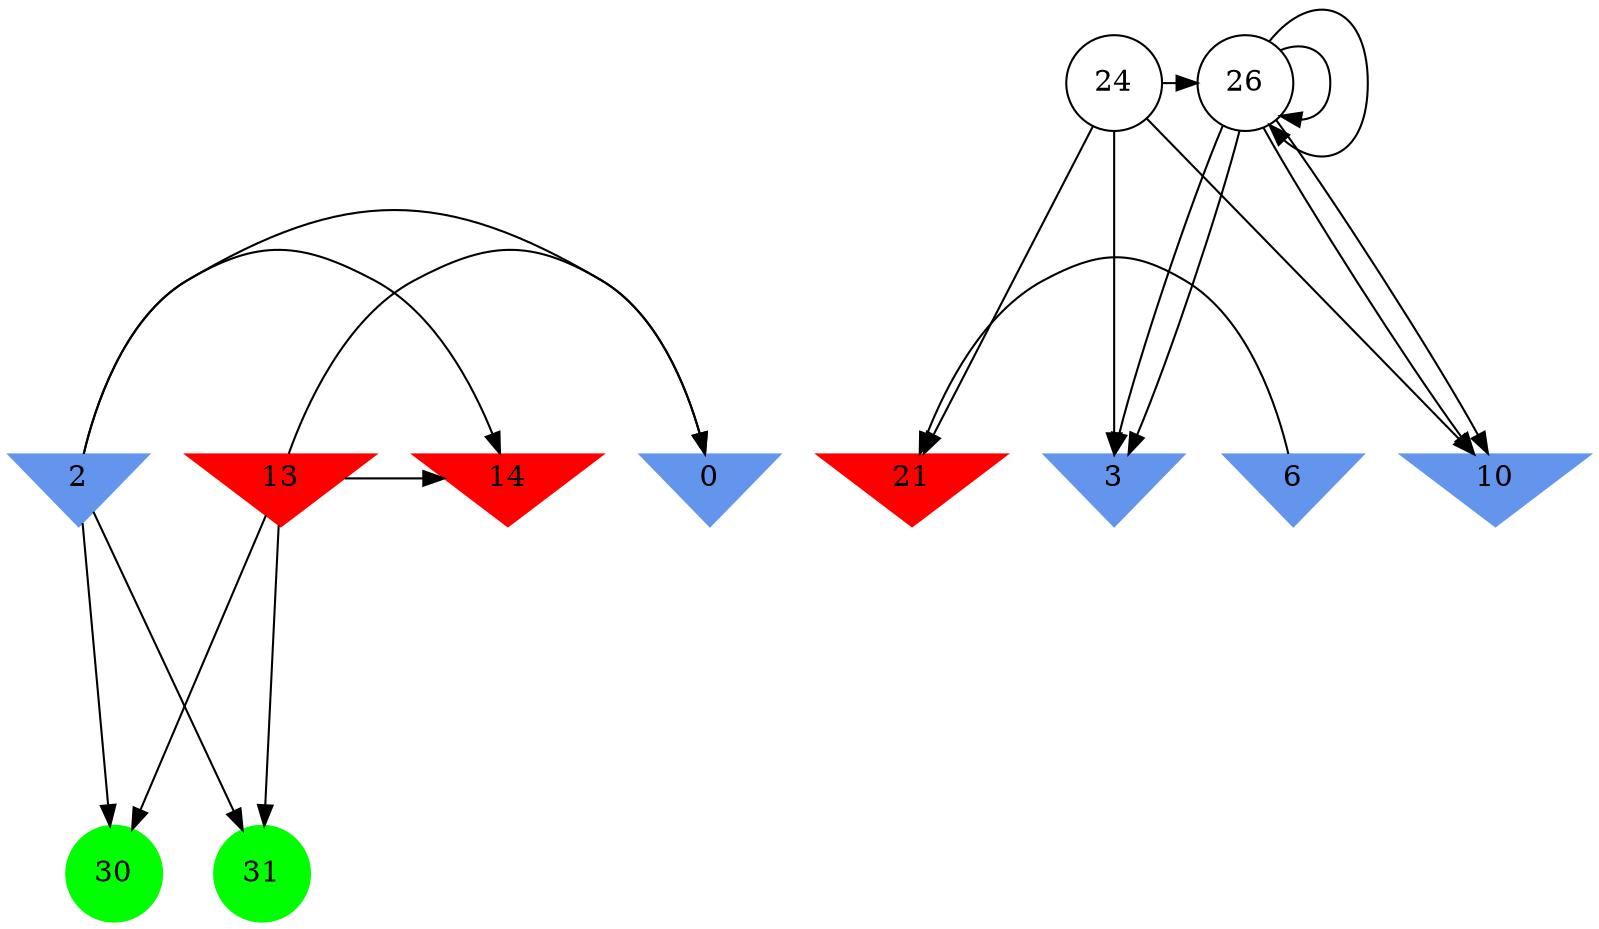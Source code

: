 digraph brain {
	ranksep=2.0;
	0 [shape=invtriangle,style=filled,color=cornflowerblue];
	2 [shape=invtriangle,style=filled,color=cornflowerblue];
	3 [shape=invtriangle,style=filled,color=cornflowerblue];
	6 [shape=invtriangle,style=filled,color=cornflowerblue];
	10 [shape=invtriangle,style=filled,color=cornflowerblue];
	13 [shape=invtriangle,style=filled,color=red];
	14 [shape=invtriangle,style=filled,color=red];
	21 [shape=invtriangle,style=filled,color=red];
	24 [shape=circle,color=black];
	26 [shape=circle,color=black];
	30 [shape=circle,style=filled,color=green];
	31 [shape=circle,style=filled,color=green];
	24	->	21;
	6	->	21;
	26	->	26;
	26	->	10;
	26	->	3;
	24	->	26;
	24	->	10;
	24	->	3;
	26	->	26;
	26	->	10;
	26	->	3;
	13	->	30;
	13	->	14;
	13	->	0;
	13	->	31;
	2	->	30;
	2	->	14;
	2	->	0;
	2	->	31;
	{ rank=same; 0; 2; 3; 6; 10; 13; 14; 21; }
	{ rank=same; 24; 26; }
	{ rank=same; 30; 31; }
}

